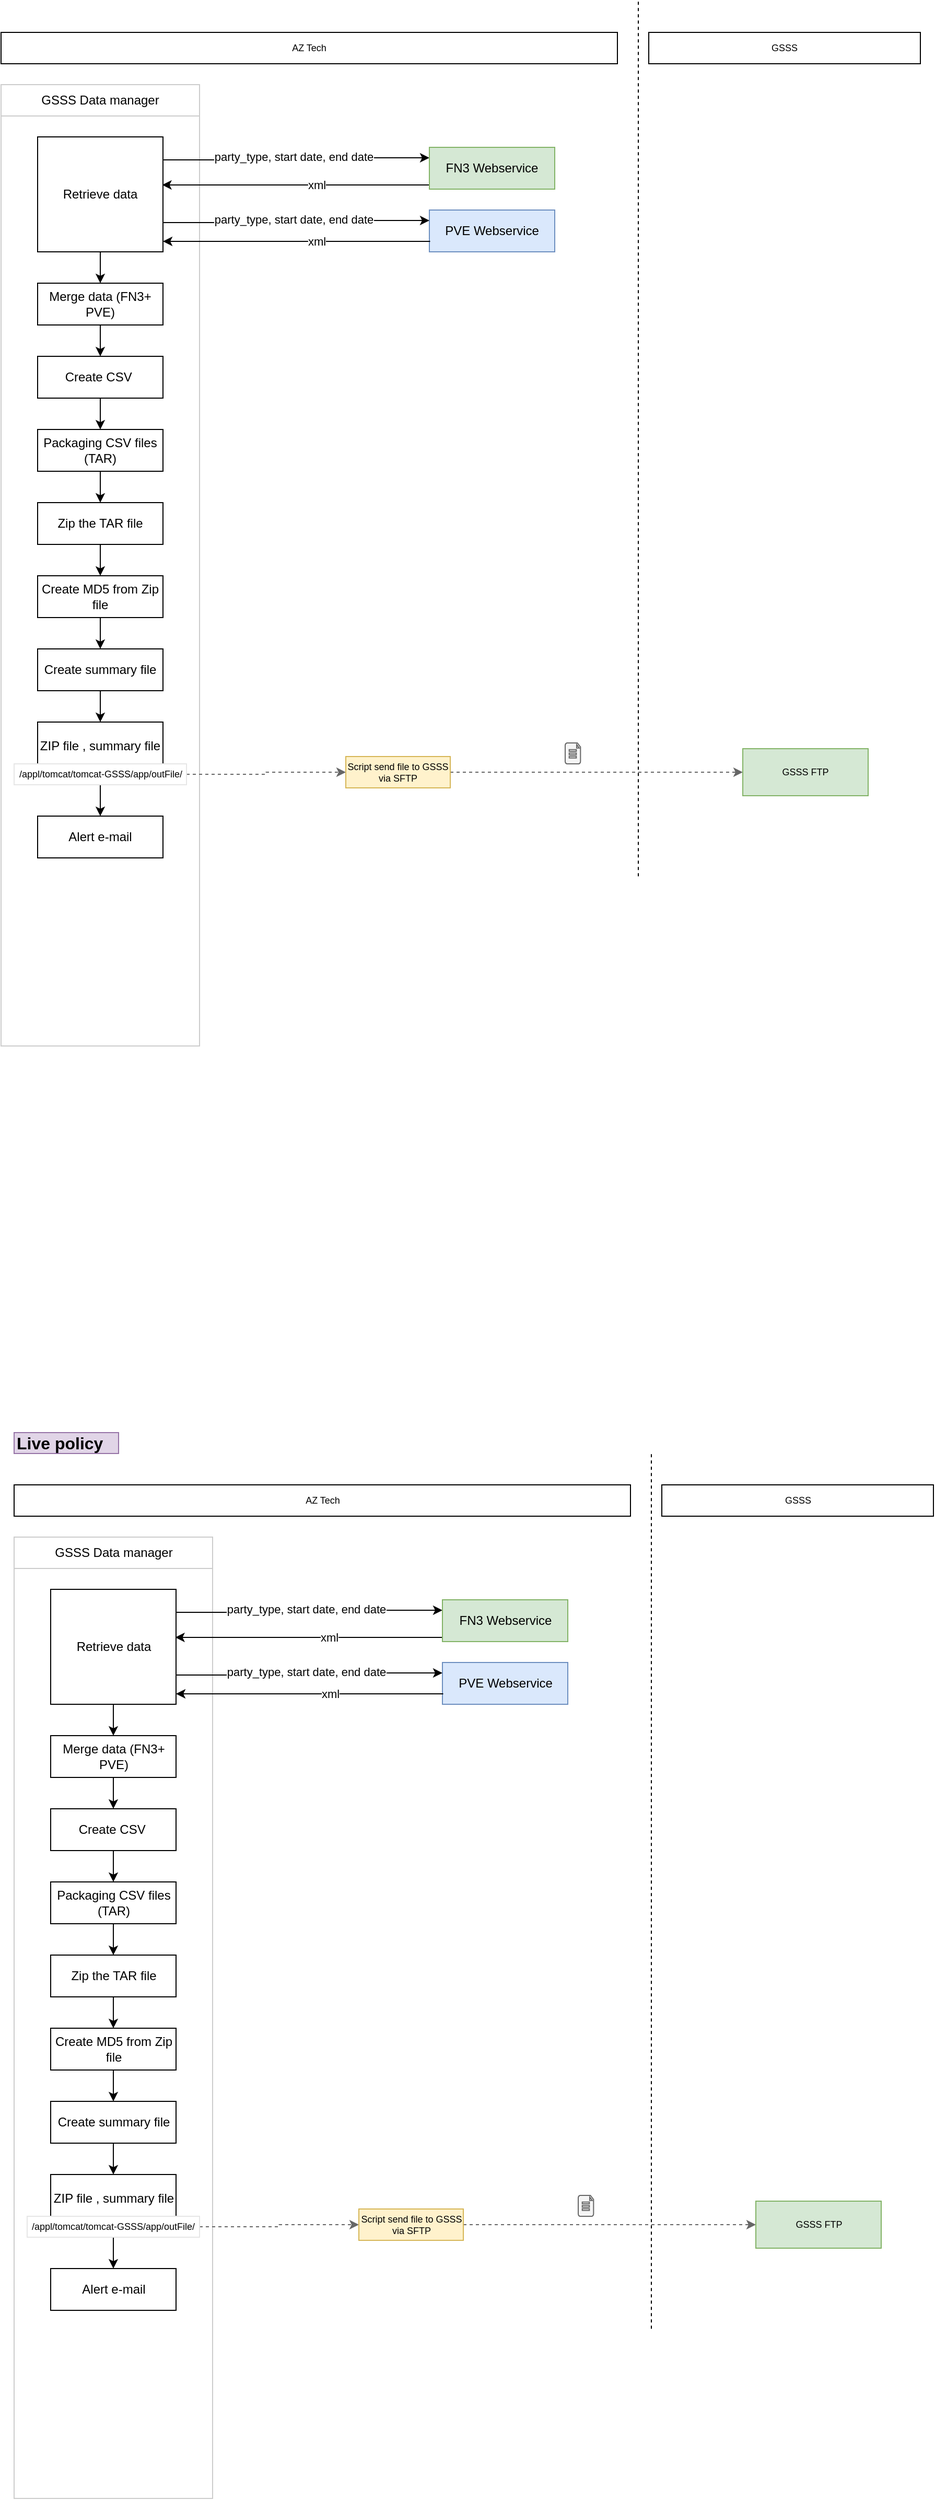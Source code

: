 <mxfile version="14.2.3" type="github">
  <diagram id="M3a05BpOKp6wVochIiBv" name="Page-1">
    <mxGraphModel dx="1414" dy="762" grid="1" gridSize="10" guides="1" tooltips="1" connect="1" arrows="1" fold="1" page="1" pageScale="1" pageWidth="850" pageHeight="1100" math="0" shadow="0">
      <root>
        <mxCell id="0" />
        <mxCell id="1" parent="0" />
        <mxCell id="noanhydr59FI3f60KECd-28" value="GSSS Data manager" style="rounded=0;whiteSpace=wrap;html=1;strokeColor=#CCCCCC;" parent="1" vertex="1">
          <mxGeometry x="110" y="960" width="190" height="30" as="geometry" />
        </mxCell>
        <mxCell id="noanhydr59FI3f60KECd-29" value="" style="rounded=0;whiteSpace=wrap;html=1;strokeColor=#CCCCCC;" parent="1" vertex="1">
          <mxGeometry x="110" y="990" width="190" height="890" as="geometry" />
        </mxCell>
        <mxCell id="noanhydr59FI3f60KECd-31" style="edgeStyle=orthogonalEdgeStyle;rounded=0;orthogonalLoop=1;jettySize=auto;html=1;endArrow=classic;endFill=1;entryX=0;entryY=0.25;entryDx=0;entryDy=0;" parent="1" target="noanhydr59FI3f60KECd-20" edge="1">
          <mxGeometry relative="1" as="geometry">
            <mxPoint x="265" y="1032" as="sourcePoint" />
            <mxPoint x="440" y="980" as="targetPoint" />
            <Array as="points">
              <mxPoint x="360" y="1032" />
              <mxPoint x="360" y="1030" />
            </Array>
          </mxGeometry>
        </mxCell>
        <mxCell id="noanhydr59FI3f60KECd-35" value="party_type, start date, end date" style="edgeLabel;html=1;align=center;verticalAlign=middle;resizable=0;points=[];" parent="noanhydr59FI3f60KECd-31" vertex="1" connectable="0">
          <mxGeometry x="-0.272" y="3" relative="1" as="geometry">
            <mxPoint x="31" as="offset" />
          </mxGeometry>
        </mxCell>
        <mxCell id="noanhydr59FI3f60KECd-42" style="edgeStyle=orthogonalEdgeStyle;rounded=0;orthogonalLoop=1;jettySize=auto;html=1;entryX=0.5;entryY=0;entryDx=0;entryDy=0;endArrow=classic;endFill=1;" parent="1" source="noanhydr59FI3f60KECd-30" target="noanhydr59FI3f60KECd-41" edge="1">
          <mxGeometry relative="1" as="geometry" />
        </mxCell>
        <mxCell id="noanhydr59FI3f60KECd-30" value="Retrieve data" style="rounded=0;whiteSpace=wrap;html=1;" parent="1" vertex="1">
          <mxGeometry x="145" y="1010" width="120" height="110" as="geometry" />
        </mxCell>
        <mxCell id="noanhydr59FI3f60KECd-33" style="edgeStyle=orthogonalEdgeStyle;rounded=0;orthogonalLoop=1;jettySize=auto;html=1;endArrow=classic;endFill=1;entryX=0.994;entryY=0.418;entryDx=0;entryDy=0;entryPerimeter=0;" parent="1" source="noanhydr59FI3f60KECd-20" target="noanhydr59FI3f60KECd-30" edge="1">
          <mxGeometry relative="1" as="geometry">
            <mxPoint x="290" y="1055" as="targetPoint" />
            <Array as="points">
              <mxPoint x="430" y="1056" />
              <mxPoint x="430" y="1056" />
            </Array>
          </mxGeometry>
        </mxCell>
        <mxCell id="noanhydr59FI3f60KECd-36" value="xml" style="edgeLabel;html=1;align=center;verticalAlign=middle;resizable=0;points=[];" parent="noanhydr59FI3f60KECd-33" vertex="1" connectable="0">
          <mxGeometry x="-0.15" relative="1" as="geometry">
            <mxPoint as="offset" />
          </mxGeometry>
        </mxCell>
        <mxCell id="noanhydr59FI3f60KECd-20" value="FN3 Webservice" style="rounded=0;whiteSpace=wrap;html=1;fillColor=#d5e8d4;strokeColor=#82b366;" parent="1" vertex="1">
          <mxGeometry x="520" y="1020" width="120" height="40" as="geometry" />
        </mxCell>
        <mxCell id="noanhydr59FI3f60KECd-21" value="PVE Webservice" style="rounded=0;whiteSpace=wrap;html=1;fillColor=#dae8fc;strokeColor=#6c8ebf;" parent="1" vertex="1">
          <mxGeometry x="520" y="1080" width="120" height="40" as="geometry" />
        </mxCell>
        <mxCell id="noanhydr59FI3f60KECd-37" style="edgeStyle=orthogonalEdgeStyle;rounded=0;orthogonalLoop=1;jettySize=auto;html=1;endArrow=classic;endFill=1;entryX=0;entryY=0.25;entryDx=0;entryDy=0;" parent="1" edge="1">
          <mxGeometry relative="1" as="geometry">
            <mxPoint x="265" y="1092" as="sourcePoint" />
            <mxPoint x="520" y="1090" as="targetPoint" />
            <Array as="points">
              <mxPoint x="360" y="1092" />
              <mxPoint x="360" y="1090" />
            </Array>
          </mxGeometry>
        </mxCell>
        <mxCell id="noanhydr59FI3f60KECd-38" value="party_type, start date, end date" style="edgeLabel;html=1;align=center;verticalAlign=middle;resizable=0;points=[];" parent="noanhydr59FI3f60KECd-37" vertex="1" connectable="0">
          <mxGeometry x="-0.272" y="3" relative="1" as="geometry">
            <mxPoint x="31" as="offset" />
          </mxGeometry>
        </mxCell>
        <mxCell id="noanhydr59FI3f60KECd-39" style="edgeStyle=orthogonalEdgeStyle;rounded=0;orthogonalLoop=1;jettySize=auto;html=1;endArrow=classic;endFill=1;entryX=0.994;entryY=0.418;entryDx=0;entryDy=0;entryPerimeter=0;" parent="1" edge="1">
          <mxGeometry relative="1" as="geometry">
            <mxPoint x="520.72" y="1110.02" as="sourcePoint" />
            <mxPoint x="265" y="1110" as="targetPoint" />
            <Array as="points">
              <mxPoint x="430.72" y="1110.02" />
              <mxPoint x="430.72" y="1110.02" />
            </Array>
          </mxGeometry>
        </mxCell>
        <mxCell id="noanhydr59FI3f60KECd-40" value="xml" style="edgeLabel;html=1;align=center;verticalAlign=middle;resizable=0;points=[];" parent="noanhydr59FI3f60KECd-39" vertex="1" connectable="0">
          <mxGeometry x="-0.15" relative="1" as="geometry">
            <mxPoint as="offset" />
          </mxGeometry>
        </mxCell>
        <mxCell id="noanhydr59FI3f60KECd-47" style="edgeStyle=orthogonalEdgeStyle;rounded=0;orthogonalLoop=1;jettySize=auto;html=1;endArrow=classic;endFill=1;" parent="1" source="noanhydr59FI3f60KECd-41" target="noanhydr59FI3f60KECd-43" edge="1">
          <mxGeometry relative="1" as="geometry" />
        </mxCell>
        <mxCell id="noanhydr59FI3f60KECd-41" value="Merge data (FN3+ PVE)" style="rounded=0;whiteSpace=wrap;html=1;" parent="1" vertex="1">
          <mxGeometry x="145" y="1150" width="120" height="40" as="geometry" />
        </mxCell>
        <mxCell id="noanhydr59FI3f60KECd-48" style="edgeStyle=orthogonalEdgeStyle;rounded=0;orthogonalLoop=1;jettySize=auto;html=1;entryX=0.5;entryY=0;entryDx=0;entryDy=0;endArrow=classic;endFill=1;" parent="1" source="noanhydr59FI3f60KECd-43" target="noanhydr59FI3f60KECd-44" edge="1">
          <mxGeometry relative="1" as="geometry" />
        </mxCell>
        <mxCell id="noanhydr59FI3f60KECd-43" value="Create CSV&amp;nbsp;" style="rounded=0;whiteSpace=wrap;html=1;" parent="1" vertex="1">
          <mxGeometry x="145" y="1220" width="120" height="40" as="geometry" />
        </mxCell>
        <mxCell id="QIfrQBGiHI1CQpGKUu5z-6" style="edgeStyle=orthogonalEdgeStyle;rounded=0;orthogonalLoop=1;jettySize=auto;html=1;entryX=0.5;entryY=0;entryDx=0;entryDy=0;" parent="1" source="noanhydr59FI3f60KECd-44" target="QIfrQBGiHI1CQpGKUu5z-5" edge="1">
          <mxGeometry relative="1" as="geometry" />
        </mxCell>
        <mxCell id="noanhydr59FI3f60KECd-44" value="Packaging CSV files (TAR)" style="rounded=0;whiteSpace=wrap;html=1;" parent="1" vertex="1">
          <mxGeometry x="145" y="1290" width="120" height="40" as="geometry" />
        </mxCell>
        <mxCell id="noanhydr59FI3f60KECd-50" style="edgeStyle=orthogonalEdgeStyle;rounded=0;orthogonalLoop=1;jettySize=auto;html=1;entryX=0.5;entryY=0;entryDx=0;entryDy=0;endArrow=classic;endFill=1;" parent="1" source="noanhydr59FI3f60KECd-45" target="noanhydr59FI3f60KECd-46" edge="1">
          <mxGeometry relative="1" as="geometry" />
        </mxCell>
        <mxCell id="noanhydr59FI3f60KECd-45" value="Create summary file" style="rounded=0;whiteSpace=wrap;html=1;" parent="1" vertex="1">
          <mxGeometry x="145" y="1500" width="120" height="40" as="geometry" />
        </mxCell>
        <mxCell id="noanhydr59FI3f60KECd-55" style="edgeStyle=orthogonalEdgeStyle;rounded=0;orthogonalLoop=1;jettySize=auto;html=1;entryX=0.5;entryY=0;entryDx=0;entryDy=0;endArrow=classic;endFill=1;" parent="1" source="noanhydr59FI3f60KECd-46" target="noanhydr59FI3f60KECd-54" edge="1">
          <mxGeometry relative="1" as="geometry" />
        </mxCell>
        <mxCell id="noanhydr59FI3f60KECd-46" value="ZIP file , summary file&lt;br&gt;&amp;nbsp;" style="rounded=0;whiteSpace=wrap;html=1;align=center;" parent="1" vertex="1">
          <mxGeometry x="145" y="1570" width="120" height="60" as="geometry" />
        </mxCell>
        <mxCell id="noanhydr59FI3f60KECd-54" value="Alert e-mail" style="rounded=0;whiteSpace=wrap;html=1;align=center;" parent="1" vertex="1">
          <mxGeometry x="145" y="1660" width="120" height="40" as="geometry" />
        </mxCell>
        <mxCell id="noanhydr59FI3f60KECd-61" style="edgeStyle=orthogonalEdgeStyle;rounded=0;orthogonalLoop=1;jettySize=auto;html=1;dashed=1;endArrow=classic;endFill=1;strokeColor=#666666;fontSize=9;entryX=0;entryY=0.5;entryDx=0;entryDy=0;" parent="1" source="noanhydr59FI3f60KECd-56" target="noanhydr59FI3f60KECd-59" edge="1">
          <mxGeometry relative="1" as="geometry">
            <mxPoint x="440" y="1710" as="targetPoint" />
          </mxGeometry>
        </mxCell>
        <mxCell id="noanhydr59FI3f60KECd-56" value="/appl/tomcat/tomcat-GSSS/app/outFile/" style="rounded=0;whiteSpace=wrap;html=1;align=center;strokeColor=#E6E6E6;fontSize=9;" parent="1" vertex="1">
          <mxGeometry x="122.5" y="1610" width="165" height="20" as="geometry" />
        </mxCell>
        <mxCell id="noanhydr59FI3f60KECd-63" style="edgeStyle=orthogonalEdgeStyle;rounded=0;orthogonalLoop=1;jettySize=auto;html=1;entryX=0;entryY=0.5;entryDx=0;entryDy=0;dashed=1;endArrow=classic;endFill=1;strokeColor=#666666;fontSize=9;" parent="1" source="noanhydr59FI3f60KECd-59" target="noanhydr59FI3f60KECd-62" edge="1">
          <mxGeometry relative="1" as="geometry" />
        </mxCell>
        <mxCell id="noanhydr59FI3f60KECd-59" value="Script send file to GSSS via SFTP" style="rounded=0;whiteSpace=wrap;html=1;strokeColor=#d6b656;fillColor=#fff2cc;fontSize=9;align=center;" parent="1" vertex="1">
          <mxGeometry x="440" y="1603" width="100" height="30" as="geometry" />
        </mxCell>
        <mxCell id="noanhydr59FI3f60KECd-62" value="GSSS FTP" style="rounded=0;whiteSpace=wrap;html=1;strokeColor=#82b366;fillColor=#d5e8d4;fontSize=9;align=center;" parent="1" vertex="1">
          <mxGeometry x="820" y="1595.5" width="120" height="45" as="geometry" />
        </mxCell>
        <mxCell id="noanhydr59FI3f60KECd-65" value="" style="endArrow=none;dashed=1;html=1;fontSize=9;" parent="1" edge="1">
          <mxGeometry width="50" height="50" relative="1" as="geometry">
            <mxPoint x="720" y="1717.619" as="sourcePoint" />
            <mxPoint x="720" y="880" as="targetPoint" />
          </mxGeometry>
        </mxCell>
        <mxCell id="noanhydr59FI3f60KECd-67" value="" style="shape=image;html=1;verticalAlign=top;verticalLabelPosition=bottom;labelBackgroundColor=#ffffff;imageAspect=0;aspect=fixed;image=https://cdn4.iconfinder.com/data/icons/small-n-flat/24/file-zip-alt2-128.png;strokeColor=#E6E6E6;fillColor=#000000;fontSize=9;align=center;" parent="1" vertex="1">
          <mxGeometry x="650" y="1580" width="30" height="30" as="geometry" />
        </mxCell>
        <mxCell id="noanhydr59FI3f60KECd-70" value="AZ Tech" style="rounded=0;whiteSpace=wrap;html=1;fontSize=9;align=center;" parent="1" vertex="1">
          <mxGeometry x="110" y="910" width="590" height="30" as="geometry" />
        </mxCell>
        <mxCell id="noanhydr59FI3f60KECd-71" value="GSSS" style="rounded=0;whiteSpace=wrap;html=1;fontSize=9;align=center;" parent="1" vertex="1">
          <mxGeometry x="730" y="910" width="260" height="30" as="geometry" />
        </mxCell>
        <mxCell id="QIfrQBGiHI1CQpGKUu5z-3" style="edgeStyle=orthogonalEdgeStyle;rounded=0;orthogonalLoop=1;jettySize=auto;html=1;entryX=0.5;entryY=0;entryDx=0;entryDy=0;" parent="1" source="QIfrQBGiHI1CQpGKUu5z-1" target="noanhydr59FI3f60KECd-45" edge="1">
          <mxGeometry relative="1" as="geometry" />
        </mxCell>
        <mxCell id="QIfrQBGiHI1CQpGKUu5z-1" value="Create MD5 from Zip file" style="rounded=0;whiteSpace=wrap;html=1;" parent="1" vertex="1">
          <mxGeometry x="145" y="1430" width="120" height="40" as="geometry" />
        </mxCell>
        <mxCell id="QIfrQBGiHI1CQpGKUu5z-4" value="" style="verticalLabelPosition=bottom;html=1;verticalAlign=top;align=center;strokeColor=#666666;fillColor=#f5f5f5;shape=mxgraph.azure.file_2;pointerEvents=1;fontColor=#333333;" parent="1" vertex="1">
          <mxGeometry x="650" y="1590" width="14.67" height="20" as="geometry" />
        </mxCell>
        <mxCell id="QIfrQBGiHI1CQpGKUu5z-7" style="edgeStyle=orthogonalEdgeStyle;rounded=0;orthogonalLoop=1;jettySize=auto;html=1;entryX=0.5;entryY=0;entryDx=0;entryDy=0;" parent="1" source="QIfrQBGiHI1CQpGKUu5z-5" target="QIfrQBGiHI1CQpGKUu5z-1" edge="1">
          <mxGeometry relative="1" as="geometry" />
        </mxCell>
        <mxCell id="QIfrQBGiHI1CQpGKUu5z-5" value="Zip the TAR file" style="rounded=0;whiteSpace=wrap;html=1;" parent="1" vertex="1">
          <mxGeometry x="145" y="1360" width="120" height="40" as="geometry" />
        </mxCell>
        <mxCell id="r5aHbNfD6z9GBKhoAhdv-1" value="GSSS Data manager" style="rounded=0;whiteSpace=wrap;html=1;strokeColor=#CCCCCC;" vertex="1" parent="1">
          <mxGeometry x="122.5" y="2350" width="190" height="30" as="geometry" />
        </mxCell>
        <mxCell id="r5aHbNfD6z9GBKhoAhdv-2" value="" style="rounded=0;whiteSpace=wrap;html=1;strokeColor=#CCCCCC;" vertex="1" parent="1">
          <mxGeometry x="122.5" y="2380" width="190" height="890" as="geometry" />
        </mxCell>
        <mxCell id="r5aHbNfD6z9GBKhoAhdv-3" style="edgeStyle=orthogonalEdgeStyle;rounded=0;orthogonalLoop=1;jettySize=auto;html=1;endArrow=classic;endFill=1;entryX=0;entryY=0.25;entryDx=0;entryDy=0;" edge="1" parent="1" target="r5aHbNfD6z9GBKhoAhdv-9">
          <mxGeometry relative="1" as="geometry">
            <mxPoint x="277.5" y="2422" as="sourcePoint" />
            <mxPoint x="452.5" y="2370" as="targetPoint" />
            <Array as="points">
              <mxPoint x="372.5" y="2422" />
              <mxPoint x="372.5" y="2420" />
            </Array>
          </mxGeometry>
        </mxCell>
        <mxCell id="r5aHbNfD6z9GBKhoAhdv-4" value="party_type, start date, end date" style="edgeLabel;html=1;align=center;verticalAlign=middle;resizable=0;points=[];" vertex="1" connectable="0" parent="r5aHbNfD6z9GBKhoAhdv-3">
          <mxGeometry x="-0.272" y="3" relative="1" as="geometry">
            <mxPoint x="31" as="offset" />
          </mxGeometry>
        </mxCell>
        <mxCell id="r5aHbNfD6z9GBKhoAhdv-5" style="edgeStyle=orthogonalEdgeStyle;rounded=0;orthogonalLoop=1;jettySize=auto;html=1;entryX=0.5;entryY=0;entryDx=0;entryDy=0;endArrow=classic;endFill=1;" edge="1" parent="1" source="r5aHbNfD6z9GBKhoAhdv-6" target="r5aHbNfD6z9GBKhoAhdv-16">
          <mxGeometry relative="1" as="geometry" />
        </mxCell>
        <mxCell id="r5aHbNfD6z9GBKhoAhdv-6" value="Retrieve data" style="rounded=0;whiteSpace=wrap;html=1;" vertex="1" parent="1">
          <mxGeometry x="157.5" y="2400" width="120" height="110" as="geometry" />
        </mxCell>
        <mxCell id="r5aHbNfD6z9GBKhoAhdv-7" style="edgeStyle=orthogonalEdgeStyle;rounded=0;orthogonalLoop=1;jettySize=auto;html=1;endArrow=classic;endFill=1;entryX=0.994;entryY=0.418;entryDx=0;entryDy=0;entryPerimeter=0;" edge="1" parent="1" source="r5aHbNfD6z9GBKhoAhdv-9" target="r5aHbNfD6z9GBKhoAhdv-6">
          <mxGeometry relative="1" as="geometry">
            <mxPoint x="302.5" y="2445" as="targetPoint" />
            <Array as="points">
              <mxPoint x="442.5" y="2446" />
              <mxPoint x="442.5" y="2446" />
            </Array>
          </mxGeometry>
        </mxCell>
        <mxCell id="r5aHbNfD6z9GBKhoAhdv-8" value="xml" style="edgeLabel;html=1;align=center;verticalAlign=middle;resizable=0;points=[];" vertex="1" connectable="0" parent="r5aHbNfD6z9GBKhoAhdv-7">
          <mxGeometry x="-0.15" relative="1" as="geometry">
            <mxPoint as="offset" />
          </mxGeometry>
        </mxCell>
        <mxCell id="r5aHbNfD6z9GBKhoAhdv-9" value="FN3 Webservice" style="rounded=0;whiteSpace=wrap;html=1;fillColor=#d5e8d4;strokeColor=#82b366;" vertex="1" parent="1">
          <mxGeometry x="532.5" y="2410" width="120" height="40" as="geometry" />
        </mxCell>
        <mxCell id="r5aHbNfD6z9GBKhoAhdv-10" value="PVE Webservice" style="rounded=0;whiteSpace=wrap;html=1;fillColor=#dae8fc;strokeColor=#6c8ebf;" vertex="1" parent="1">
          <mxGeometry x="532.5" y="2470" width="120" height="40" as="geometry" />
        </mxCell>
        <mxCell id="r5aHbNfD6z9GBKhoAhdv-11" style="edgeStyle=orthogonalEdgeStyle;rounded=0;orthogonalLoop=1;jettySize=auto;html=1;endArrow=classic;endFill=1;entryX=0;entryY=0.25;entryDx=0;entryDy=0;" edge="1" parent="1">
          <mxGeometry relative="1" as="geometry">
            <mxPoint x="277.5" y="2482" as="sourcePoint" />
            <mxPoint x="532.5" y="2480" as="targetPoint" />
            <Array as="points">
              <mxPoint x="372.5" y="2482" />
              <mxPoint x="372.5" y="2480" />
            </Array>
          </mxGeometry>
        </mxCell>
        <mxCell id="r5aHbNfD6z9GBKhoAhdv-12" value="party_type, start date, end date" style="edgeLabel;html=1;align=center;verticalAlign=middle;resizable=0;points=[];" vertex="1" connectable="0" parent="r5aHbNfD6z9GBKhoAhdv-11">
          <mxGeometry x="-0.272" y="3" relative="1" as="geometry">
            <mxPoint x="31" as="offset" />
          </mxGeometry>
        </mxCell>
        <mxCell id="r5aHbNfD6z9GBKhoAhdv-13" style="edgeStyle=orthogonalEdgeStyle;rounded=0;orthogonalLoop=1;jettySize=auto;html=1;endArrow=classic;endFill=1;entryX=0.994;entryY=0.418;entryDx=0;entryDy=0;entryPerimeter=0;" edge="1" parent="1">
          <mxGeometry relative="1" as="geometry">
            <mxPoint x="533.22" y="2500.02" as="sourcePoint" />
            <mxPoint x="277.5" y="2500" as="targetPoint" />
            <Array as="points">
              <mxPoint x="443.22" y="2500.02" />
              <mxPoint x="443.22" y="2500.02" />
            </Array>
          </mxGeometry>
        </mxCell>
        <mxCell id="r5aHbNfD6z9GBKhoAhdv-14" value="xml" style="edgeLabel;html=1;align=center;verticalAlign=middle;resizable=0;points=[];" vertex="1" connectable="0" parent="r5aHbNfD6z9GBKhoAhdv-13">
          <mxGeometry x="-0.15" relative="1" as="geometry">
            <mxPoint as="offset" />
          </mxGeometry>
        </mxCell>
        <mxCell id="r5aHbNfD6z9GBKhoAhdv-15" style="edgeStyle=orthogonalEdgeStyle;rounded=0;orthogonalLoop=1;jettySize=auto;html=1;endArrow=classic;endFill=1;" edge="1" parent="1" source="r5aHbNfD6z9GBKhoAhdv-16" target="r5aHbNfD6z9GBKhoAhdv-18">
          <mxGeometry relative="1" as="geometry" />
        </mxCell>
        <mxCell id="r5aHbNfD6z9GBKhoAhdv-16" value="Merge data (FN3+ PVE)" style="rounded=0;whiteSpace=wrap;html=1;" vertex="1" parent="1">
          <mxGeometry x="157.5" y="2540" width="120" height="40" as="geometry" />
        </mxCell>
        <mxCell id="r5aHbNfD6z9GBKhoAhdv-17" style="edgeStyle=orthogonalEdgeStyle;rounded=0;orthogonalLoop=1;jettySize=auto;html=1;entryX=0.5;entryY=0;entryDx=0;entryDy=0;endArrow=classic;endFill=1;" edge="1" parent="1" source="r5aHbNfD6z9GBKhoAhdv-18" target="r5aHbNfD6z9GBKhoAhdv-20">
          <mxGeometry relative="1" as="geometry" />
        </mxCell>
        <mxCell id="r5aHbNfD6z9GBKhoAhdv-18" value="Create CSV&amp;nbsp;" style="rounded=0;whiteSpace=wrap;html=1;" vertex="1" parent="1">
          <mxGeometry x="157.5" y="2610" width="120" height="40" as="geometry" />
        </mxCell>
        <mxCell id="r5aHbNfD6z9GBKhoAhdv-19" style="edgeStyle=orthogonalEdgeStyle;rounded=0;orthogonalLoop=1;jettySize=auto;html=1;entryX=0.5;entryY=0;entryDx=0;entryDy=0;" edge="1" parent="1" source="r5aHbNfD6z9GBKhoAhdv-20" target="r5aHbNfD6z9GBKhoAhdv-39">
          <mxGeometry relative="1" as="geometry" />
        </mxCell>
        <mxCell id="r5aHbNfD6z9GBKhoAhdv-20" value="Packaging CSV files (TAR)" style="rounded=0;whiteSpace=wrap;html=1;" vertex="1" parent="1">
          <mxGeometry x="157.5" y="2680" width="120" height="40" as="geometry" />
        </mxCell>
        <mxCell id="r5aHbNfD6z9GBKhoAhdv-21" style="edgeStyle=orthogonalEdgeStyle;rounded=0;orthogonalLoop=1;jettySize=auto;html=1;entryX=0.5;entryY=0;entryDx=0;entryDy=0;endArrow=classic;endFill=1;" edge="1" parent="1" source="r5aHbNfD6z9GBKhoAhdv-22" target="r5aHbNfD6z9GBKhoAhdv-24">
          <mxGeometry relative="1" as="geometry" />
        </mxCell>
        <mxCell id="r5aHbNfD6z9GBKhoAhdv-22" value="Create summary file" style="rounded=0;whiteSpace=wrap;html=1;" vertex="1" parent="1">
          <mxGeometry x="157.5" y="2890" width="120" height="40" as="geometry" />
        </mxCell>
        <mxCell id="r5aHbNfD6z9GBKhoAhdv-23" style="edgeStyle=orthogonalEdgeStyle;rounded=0;orthogonalLoop=1;jettySize=auto;html=1;entryX=0.5;entryY=0;entryDx=0;entryDy=0;endArrow=classic;endFill=1;" edge="1" parent="1" source="r5aHbNfD6z9GBKhoAhdv-24" target="r5aHbNfD6z9GBKhoAhdv-25">
          <mxGeometry relative="1" as="geometry" />
        </mxCell>
        <mxCell id="r5aHbNfD6z9GBKhoAhdv-24" value="ZIP file , summary file&lt;br&gt;&amp;nbsp;" style="rounded=0;whiteSpace=wrap;html=1;align=center;" vertex="1" parent="1">
          <mxGeometry x="157.5" y="2960" width="120" height="60" as="geometry" />
        </mxCell>
        <mxCell id="r5aHbNfD6z9GBKhoAhdv-25" value="Alert e-mail" style="rounded=0;whiteSpace=wrap;html=1;align=center;" vertex="1" parent="1">
          <mxGeometry x="157.5" y="3050" width="120" height="40" as="geometry" />
        </mxCell>
        <mxCell id="r5aHbNfD6z9GBKhoAhdv-26" style="edgeStyle=orthogonalEdgeStyle;rounded=0;orthogonalLoop=1;jettySize=auto;html=1;dashed=1;endArrow=classic;endFill=1;strokeColor=#666666;fontSize=9;entryX=0;entryY=0.5;entryDx=0;entryDy=0;" edge="1" parent="1" source="r5aHbNfD6z9GBKhoAhdv-27" target="r5aHbNfD6z9GBKhoAhdv-29">
          <mxGeometry relative="1" as="geometry">
            <mxPoint x="452.5" y="3100" as="targetPoint" />
          </mxGeometry>
        </mxCell>
        <mxCell id="r5aHbNfD6z9GBKhoAhdv-27" value="/appl/tomcat/tomcat-GSSS/app/outFile/" style="rounded=0;whiteSpace=wrap;html=1;align=center;strokeColor=#E6E6E6;fontSize=9;" vertex="1" parent="1">
          <mxGeometry x="135" y="3000" width="165" height="20" as="geometry" />
        </mxCell>
        <mxCell id="r5aHbNfD6z9GBKhoAhdv-28" style="edgeStyle=orthogonalEdgeStyle;rounded=0;orthogonalLoop=1;jettySize=auto;html=1;entryX=0;entryY=0.5;entryDx=0;entryDy=0;dashed=1;endArrow=classic;endFill=1;strokeColor=#666666;fontSize=9;" edge="1" parent="1" source="r5aHbNfD6z9GBKhoAhdv-29" target="r5aHbNfD6z9GBKhoAhdv-30">
          <mxGeometry relative="1" as="geometry" />
        </mxCell>
        <mxCell id="r5aHbNfD6z9GBKhoAhdv-29" value="Script send file to GSSS via SFTP" style="rounded=0;whiteSpace=wrap;html=1;strokeColor=#d6b656;fillColor=#fff2cc;fontSize=9;align=center;" vertex="1" parent="1">
          <mxGeometry x="452.5" y="2993" width="100" height="30" as="geometry" />
        </mxCell>
        <mxCell id="r5aHbNfD6z9GBKhoAhdv-30" value="GSSS FTP" style="rounded=0;whiteSpace=wrap;html=1;strokeColor=#82b366;fillColor=#d5e8d4;fontSize=9;align=center;" vertex="1" parent="1">
          <mxGeometry x="832.5" y="2985.5" width="120" height="45" as="geometry" />
        </mxCell>
        <mxCell id="r5aHbNfD6z9GBKhoAhdv-31" value="" style="endArrow=none;dashed=1;html=1;fontSize=9;" edge="1" parent="1">
          <mxGeometry width="50" height="50" relative="1" as="geometry">
            <mxPoint x="732.5" y="3107.619" as="sourcePoint" />
            <mxPoint x="732.5" y="2270" as="targetPoint" />
          </mxGeometry>
        </mxCell>
        <mxCell id="r5aHbNfD6z9GBKhoAhdv-32" value="" style="shape=image;html=1;verticalAlign=top;verticalLabelPosition=bottom;labelBackgroundColor=#ffffff;imageAspect=0;aspect=fixed;image=https://cdn4.iconfinder.com/data/icons/small-n-flat/24/file-zip-alt2-128.png;strokeColor=#E6E6E6;fillColor=#000000;fontSize=9;align=center;" vertex="1" parent="1">
          <mxGeometry x="662.5" y="2970" width="30" height="30" as="geometry" />
        </mxCell>
        <mxCell id="r5aHbNfD6z9GBKhoAhdv-33" value="AZ Tech" style="rounded=0;whiteSpace=wrap;html=1;fontSize=9;align=center;" vertex="1" parent="1">
          <mxGeometry x="122.5" y="2300" width="590" height="30" as="geometry" />
        </mxCell>
        <mxCell id="r5aHbNfD6z9GBKhoAhdv-34" value="GSSS" style="rounded=0;whiteSpace=wrap;html=1;fontSize=9;align=center;" vertex="1" parent="1">
          <mxGeometry x="742.5" y="2300" width="260" height="30" as="geometry" />
        </mxCell>
        <mxCell id="r5aHbNfD6z9GBKhoAhdv-35" style="edgeStyle=orthogonalEdgeStyle;rounded=0;orthogonalLoop=1;jettySize=auto;html=1;entryX=0.5;entryY=0;entryDx=0;entryDy=0;" edge="1" parent="1" source="r5aHbNfD6z9GBKhoAhdv-36" target="r5aHbNfD6z9GBKhoAhdv-22">
          <mxGeometry relative="1" as="geometry" />
        </mxCell>
        <mxCell id="r5aHbNfD6z9GBKhoAhdv-36" value="Create MD5 from Zip file" style="rounded=0;whiteSpace=wrap;html=1;" vertex="1" parent="1">
          <mxGeometry x="157.5" y="2820" width="120" height="40" as="geometry" />
        </mxCell>
        <mxCell id="r5aHbNfD6z9GBKhoAhdv-37" value="" style="verticalLabelPosition=bottom;html=1;verticalAlign=top;align=center;strokeColor=#666666;fillColor=#f5f5f5;shape=mxgraph.azure.file_2;pointerEvents=1;fontColor=#333333;" vertex="1" parent="1">
          <mxGeometry x="662.5" y="2980" width="14.67" height="20" as="geometry" />
        </mxCell>
        <mxCell id="r5aHbNfD6z9GBKhoAhdv-38" style="edgeStyle=orthogonalEdgeStyle;rounded=0;orthogonalLoop=1;jettySize=auto;html=1;entryX=0.5;entryY=0;entryDx=0;entryDy=0;" edge="1" parent="1" source="r5aHbNfD6z9GBKhoAhdv-39" target="r5aHbNfD6z9GBKhoAhdv-36">
          <mxGeometry relative="1" as="geometry" />
        </mxCell>
        <mxCell id="r5aHbNfD6z9GBKhoAhdv-39" value="Zip the TAR file" style="rounded=0;whiteSpace=wrap;html=1;" vertex="1" parent="1">
          <mxGeometry x="157.5" y="2750" width="120" height="40" as="geometry" />
        </mxCell>
        <mxCell id="r5aHbNfD6z9GBKhoAhdv-40" value="Live policy" style="text;html=1;align=left;verticalAlign=middle;resizable=0;points=[];autosize=1;fontStyle=1;fontSize=16;fillColor=#e1d5e7;strokeColor=#9673a6;" vertex="1" parent="1">
          <mxGeometry x="122.5" y="2250" width="100" height="20" as="geometry" />
        </mxCell>
      </root>
    </mxGraphModel>
  </diagram>
</mxfile>
